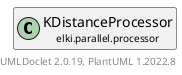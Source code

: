 @startuml
    remove .*\.(Instance|Par|Parameterizer|Factory)$
    set namespaceSeparator none
    hide empty fields
    hide empty methods

    class "<size:14>KDistanceProcessor.Instance\n<size:10>elki.parallel.processor" as elki.parallel.processor.KDistanceProcessor.Instance [[KDistanceProcessor.Instance.html]] {
        ~k: int
        ~input: Instance<? extends KNNList>
        #Instance(int, Instance<? extends KNNList>, Instance)
        +map(DBIDRef): void
    }

    abstract class "<size:14>AbstractDoubleProcessor.Instance\n<size:10>elki.parallel.processor" as elki.parallel.processor.AbstractDoubleProcessor.Instance [[AbstractDoubleProcessor.Instance.html]] {
        {abstract} +map(DBIDRef): void
    }
    class "<size:14>KDistanceProcessor\n<size:10>elki.parallel.processor" as elki.parallel.processor.KDistanceProcessor [[KDistanceProcessor.html]]

    elki.parallel.processor.AbstractDoubleProcessor.Instance <|-- elki.parallel.processor.KDistanceProcessor.Instance
    elki.parallel.processor.KDistanceProcessor +-- elki.parallel.processor.KDistanceProcessor.Instance

    center footer UMLDoclet 2.0.19, PlantUML 1.2022.8
@enduml
